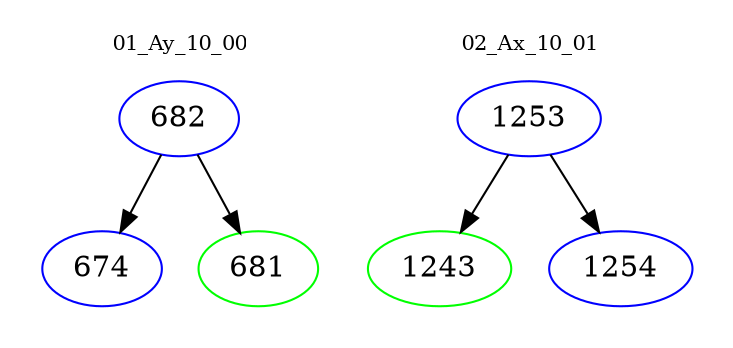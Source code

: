 digraph{
subgraph cluster_0 {
color = white
label = "01_Ay_10_00";
fontsize=10;
T0_682 [label="682", color="blue"]
T0_682 -> T0_674 [color="black"]
T0_674 [label="674", color="blue"]
T0_682 -> T0_681 [color="black"]
T0_681 [label="681", color="green"]
}
subgraph cluster_1 {
color = white
label = "02_Ax_10_01";
fontsize=10;
T1_1253 [label="1253", color="blue"]
T1_1253 -> T1_1243 [color="black"]
T1_1243 [label="1243", color="green"]
T1_1253 -> T1_1254 [color="black"]
T1_1254 [label="1254", color="blue"]
}
}
